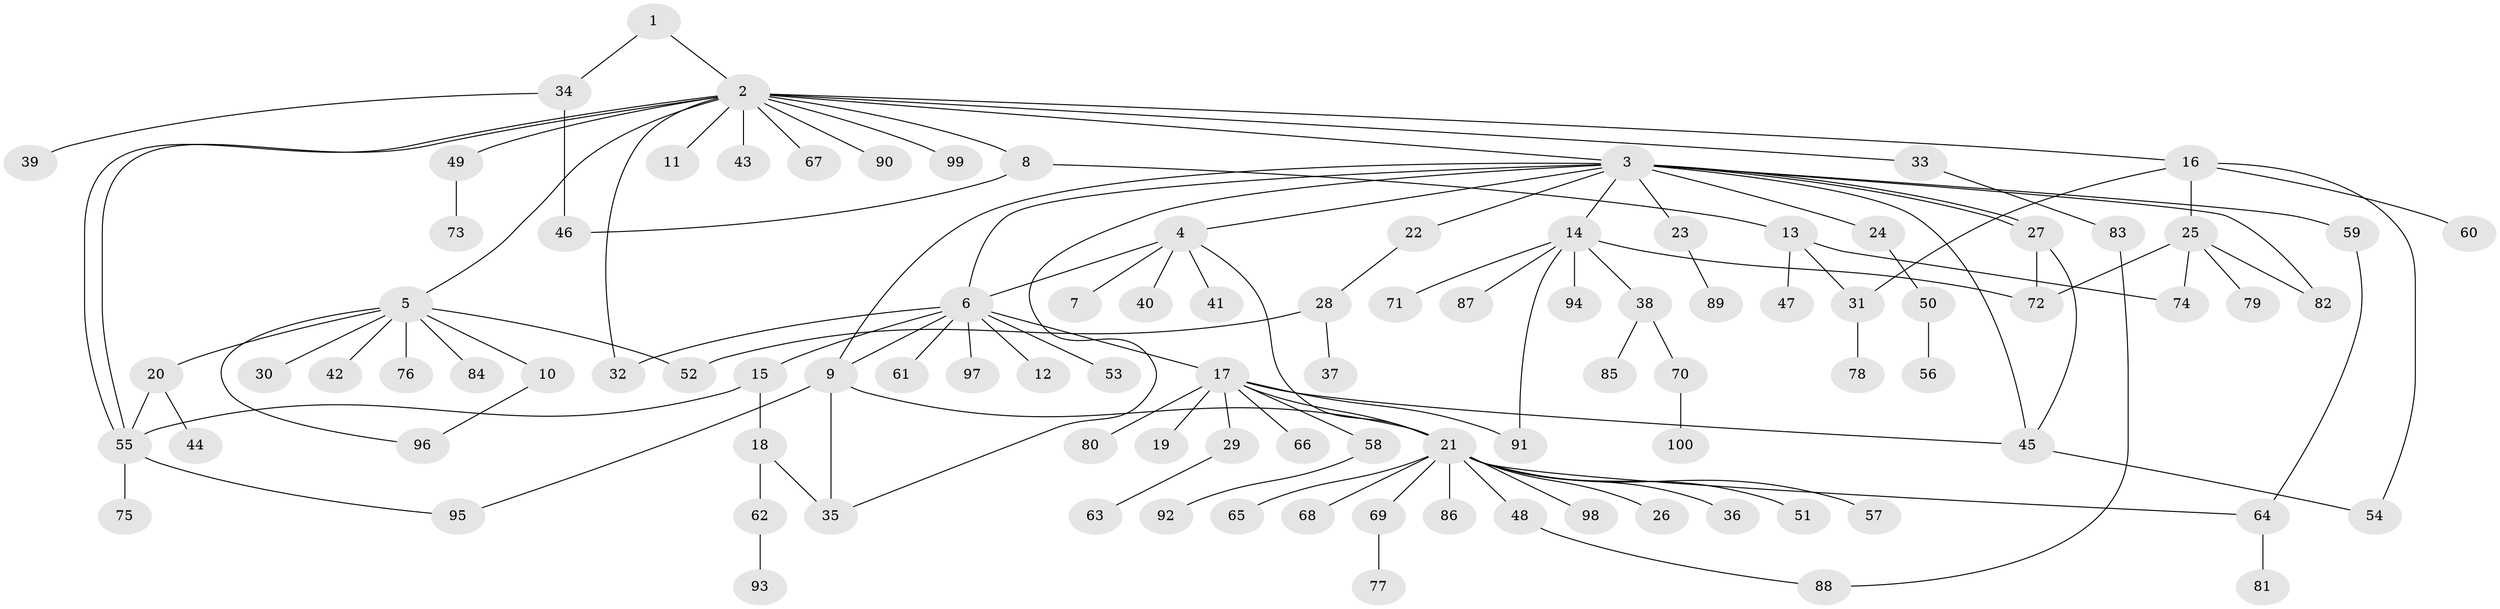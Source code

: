 // Generated by graph-tools (version 1.1) at 2025/01/03/09/25 03:01:53]
// undirected, 100 vertices, 125 edges
graph export_dot {
graph [start="1"]
  node [color=gray90,style=filled];
  1;
  2;
  3;
  4;
  5;
  6;
  7;
  8;
  9;
  10;
  11;
  12;
  13;
  14;
  15;
  16;
  17;
  18;
  19;
  20;
  21;
  22;
  23;
  24;
  25;
  26;
  27;
  28;
  29;
  30;
  31;
  32;
  33;
  34;
  35;
  36;
  37;
  38;
  39;
  40;
  41;
  42;
  43;
  44;
  45;
  46;
  47;
  48;
  49;
  50;
  51;
  52;
  53;
  54;
  55;
  56;
  57;
  58;
  59;
  60;
  61;
  62;
  63;
  64;
  65;
  66;
  67;
  68;
  69;
  70;
  71;
  72;
  73;
  74;
  75;
  76;
  77;
  78;
  79;
  80;
  81;
  82;
  83;
  84;
  85;
  86;
  87;
  88;
  89;
  90;
  91;
  92;
  93;
  94;
  95;
  96;
  97;
  98;
  99;
  100;
  1 -- 2;
  1 -- 34;
  2 -- 3;
  2 -- 5;
  2 -- 8;
  2 -- 11;
  2 -- 16;
  2 -- 32;
  2 -- 33;
  2 -- 43;
  2 -- 49;
  2 -- 55;
  2 -- 55;
  2 -- 67;
  2 -- 90;
  2 -- 99;
  3 -- 4;
  3 -- 6;
  3 -- 9;
  3 -- 14;
  3 -- 22;
  3 -- 23;
  3 -- 24;
  3 -- 27;
  3 -- 27;
  3 -- 35;
  3 -- 45;
  3 -- 59;
  3 -- 82;
  4 -- 6;
  4 -- 7;
  4 -- 21;
  4 -- 40;
  4 -- 41;
  5 -- 10;
  5 -- 20;
  5 -- 30;
  5 -- 42;
  5 -- 52;
  5 -- 76;
  5 -- 84;
  5 -- 96;
  6 -- 9;
  6 -- 12;
  6 -- 15;
  6 -- 17;
  6 -- 32;
  6 -- 53;
  6 -- 61;
  6 -- 97;
  8 -- 13;
  8 -- 46;
  9 -- 21;
  9 -- 35;
  9 -- 95;
  10 -- 96;
  13 -- 31;
  13 -- 47;
  13 -- 74;
  14 -- 38;
  14 -- 71;
  14 -- 72;
  14 -- 87;
  14 -- 91;
  14 -- 94;
  15 -- 18;
  15 -- 55;
  16 -- 25;
  16 -- 31;
  16 -- 54;
  16 -- 60;
  17 -- 19;
  17 -- 21;
  17 -- 29;
  17 -- 45;
  17 -- 58;
  17 -- 66;
  17 -- 80;
  17 -- 91;
  18 -- 35;
  18 -- 62;
  20 -- 44;
  20 -- 55;
  21 -- 26;
  21 -- 36;
  21 -- 48;
  21 -- 51;
  21 -- 57;
  21 -- 64;
  21 -- 65;
  21 -- 68;
  21 -- 69;
  21 -- 86;
  21 -- 98;
  22 -- 28;
  23 -- 89;
  24 -- 50;
  25 -- 72;
  25 -- 74;
  25 -- 79;
  25 -- 82;
  27 -- 45;
  27 -- 72;
  28 -- 37;
  28 -- 52;
  29 -- 63;
  31 -- 78;
  33 -- 83;
  34 -- 39;
  34 -- 46;
  38 -- 70;
  38 -- 85;
  45 -- 54;
  48 -- 88;
  49 -- 73;
  50 -- 56;
  55 -- 75;
  55 -- 95;
  58 -- 92;
  59 -- 64;
  62 -- 93;
  64 -- 81;
  69 -- 77;
  70 -- 100;
  83 -- 88;
}
